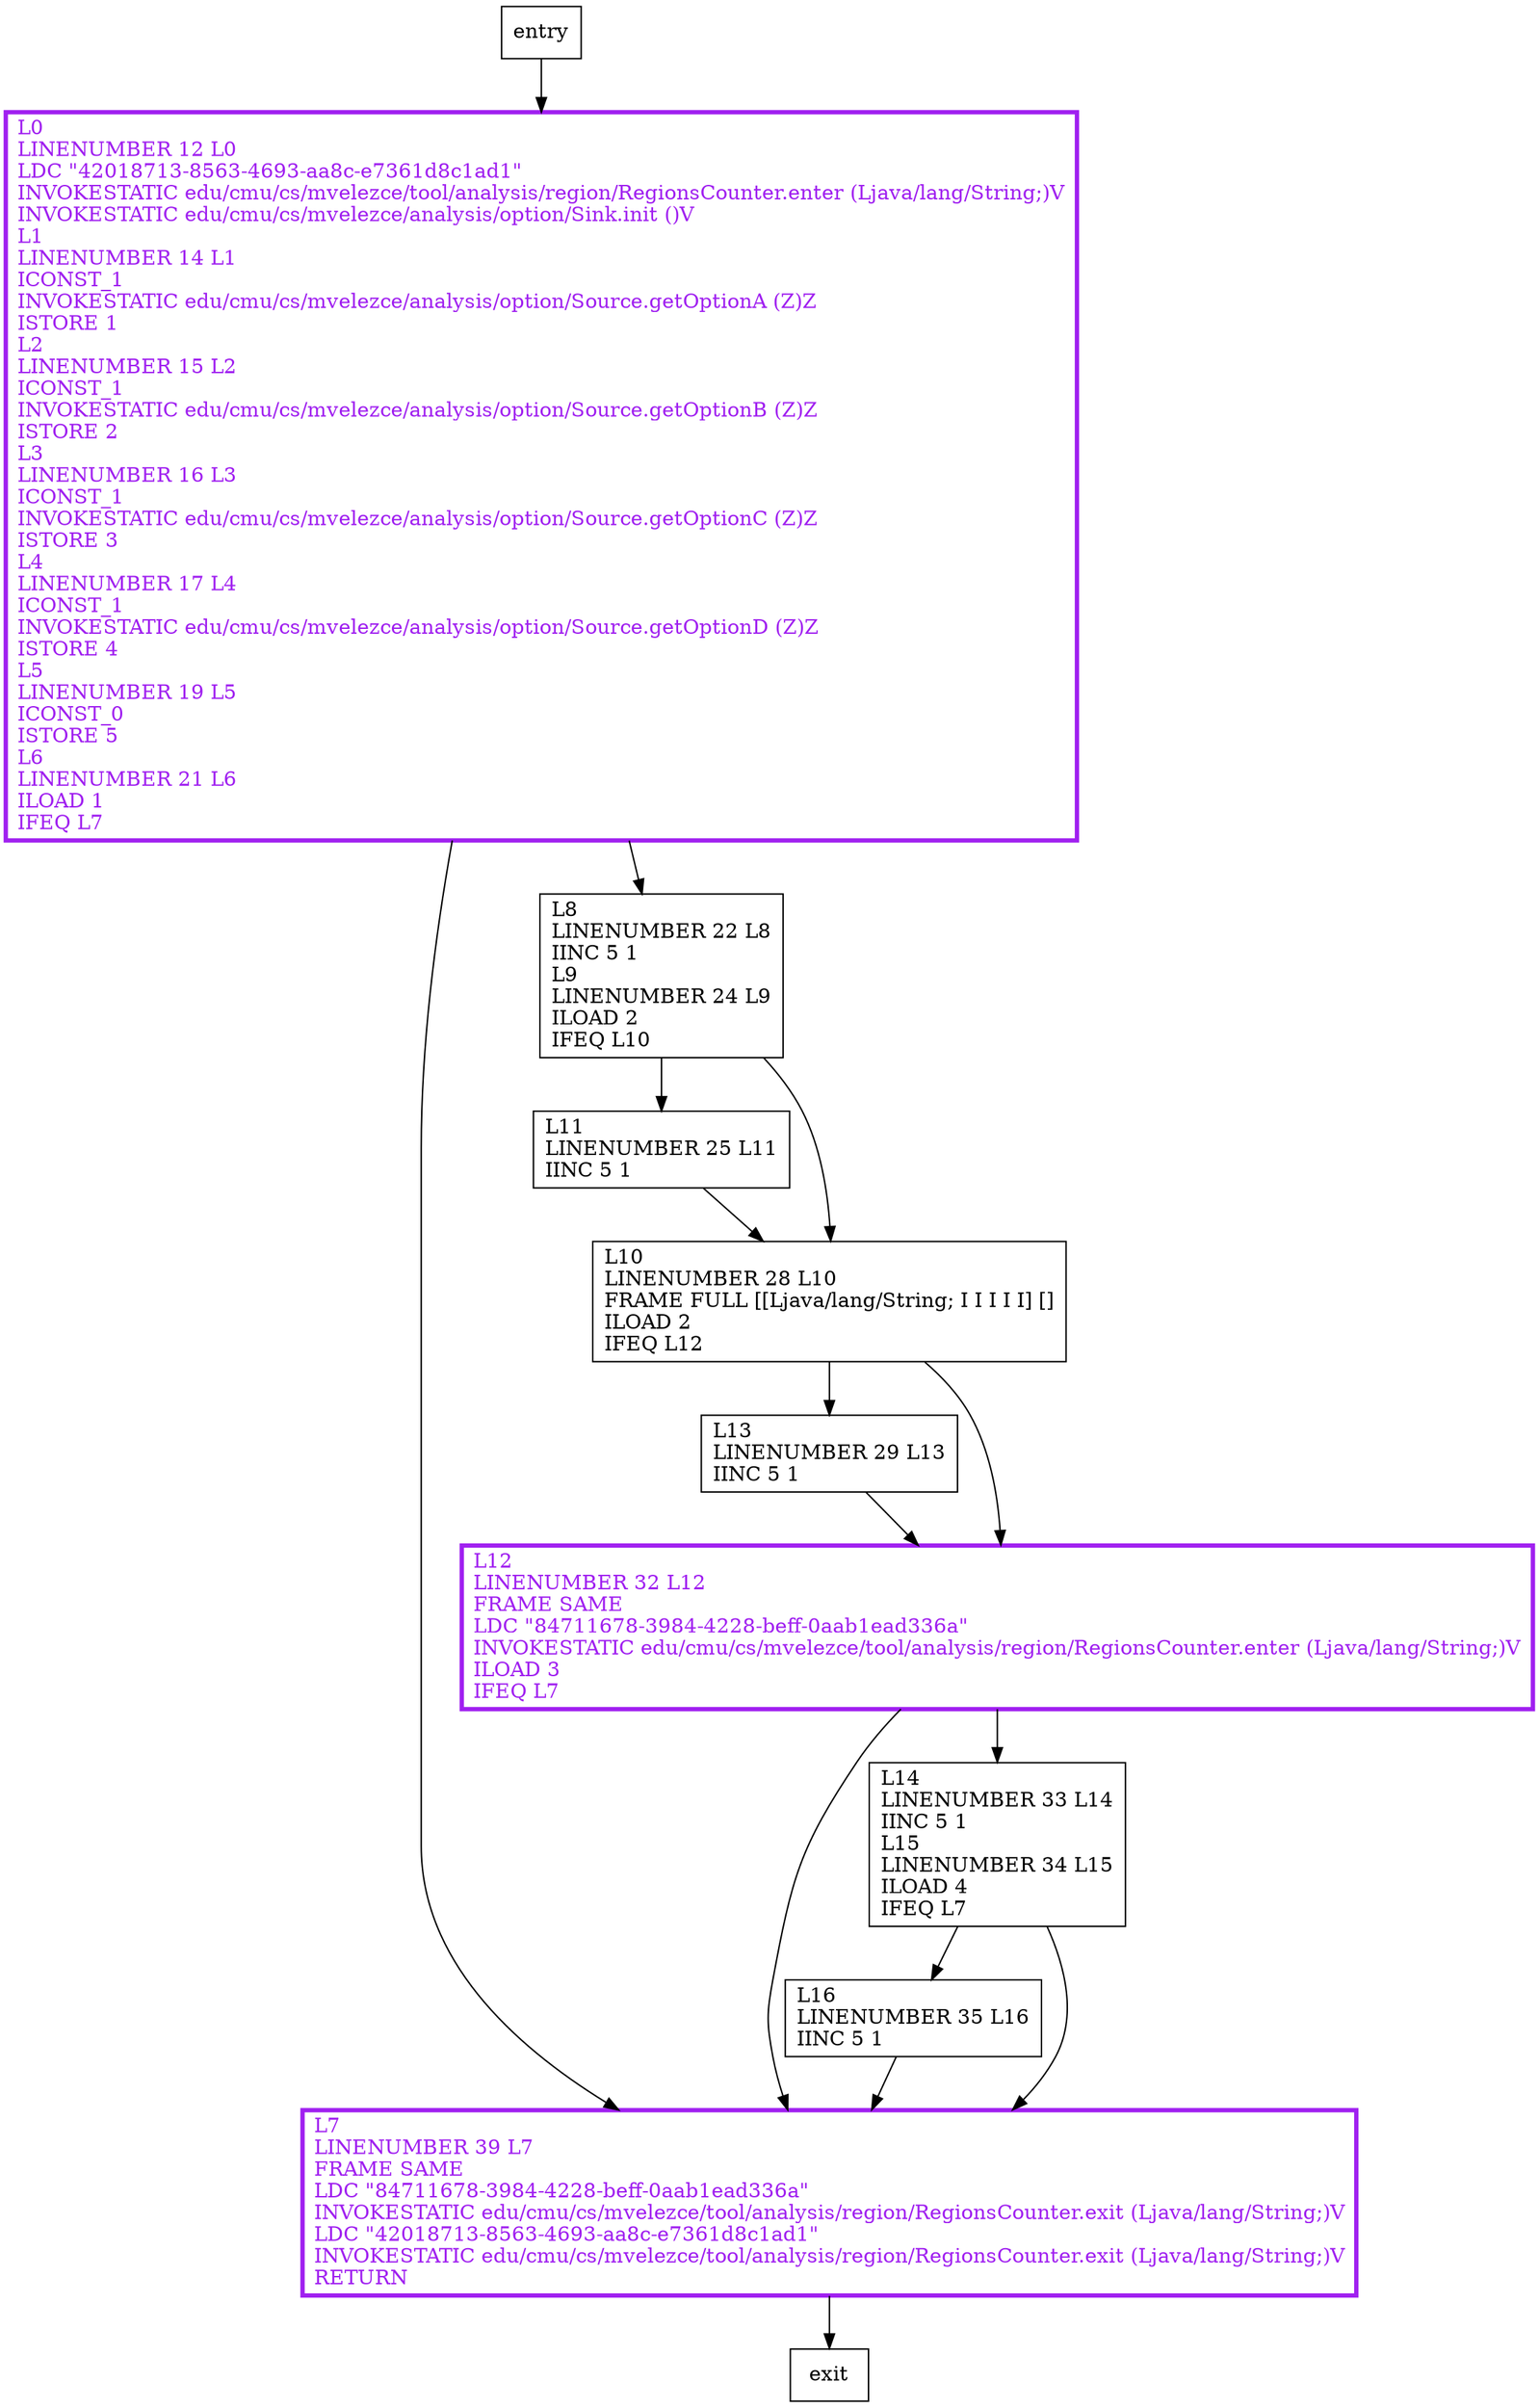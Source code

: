 digraph main {
node [shape=record];
2142283335 [label="L0\lLINENUMBER 12 L0\lLDC \"42018713-8563-4693-aa8c-e7361d8c1ad1\"\lINVOKESTATIC edu/cmu/cs/mvelezce/tool/analysis/region/RegionsCounter.enter (Ljava/lang/String;)V\lINVOKESTATIC edu/cmu/cs/mvelezce/analysis/option/Sink.init ()V\lL1\lLINENUMBER 14 L1\lICONST_1\lINVOKESTATIC edu/cmu/cs/mvelezce/analysis/option/Source.getOptionA (Z)Z\lISTORE 1\lL2\lLINENUMBER 15 L2\lICONST_1\lINVOKESTATIC edu/cmu/cs/mvelezce/analysis/option/Source.getOptionB (Z)Z\lISTORE 2\lL3\lLINENUMBER 16 L3\lICONST_1\lINVOKESTATIC edu/cmu/cs/mvelezce/analysis/option/Source.getOptionC (Z)Z\lISTORE 3\lL4\lLINENUMBER 17 L4\lICONST_1\lINVOKESTATIC edu/cmu/cs/mvelezce/analysis/option/Source.getOptionD (Z)Z\lISTORE 4\lL5\lLINENUMBER 19 L5\lICONST_0\lISTORE 5\lL6\lLINENUMBER 21 L6\lILOAD 1\lIFEQ L7\l"];
376668882 [label="L11\lLINENUMBER 25 L11\lIINC 5 1\l"];
1641196047 [label="L13\lLINENUMBER 29 L13\lIINC 5 1\l"];
1536823170 [label="L16\lLINENUMBER 35 L16\lIINC 5 1\l"];
2074874165 [label="L7\lLINENUMBER 39 L7\lFRAME SAME\lLDC \"84711678-3984-4228-beff-0aab1ead336a\"\lINVOKESTATIC edu/cmu/cs/mvelezce/tool/analysis/region/RegionsCounter.exit (Ljava/lang/String;)V\lLDC \"42018713-8563-4693-aa8c-e7361d8c1ad1\"\lINVOKESTATIC edu/cmu/cs/mvelezce/tool/analysis/region/RegionsCounter.exit (Ljava/lang/String;)V\lRETURN\l"];
1812693898 [label="L10\lLINENUMBER 28 L10\lFRAME FULL [[Ljava/lang/String; I I I I I] []\lILOAD 2\lIFEQ L12\l"];
231546000 [label="L12\lLINENUMBER 32 L12\lFRAME SAME\lLDC \"84711678-3984-4228-beff-0aab1ead336a\"\lINVOKESTATIC edu/cmu/cs/mvelezce/tool/analysis/region/RegionsCounter.enter (Ljava/lang/String;)V\lILOAD 3\lIFEQ L7\l"];
1792066674 [label="L8\lLINENUMBER 22 L8\lIINC 5 1\lL9\lLINENUMBER 24 L9\lILOAD 2\lIFEQ L10\l"];
1366647404 [label="L14\lLINENUMBER 33 L14\lIINC 5 1\lL15\lLINENUMBER 34 L15\lILOAD 4\lIFEQ L7\l"];
entry;
exit;
2142283335 -> 2074874165;
2142283335 -> 1792066674;
376668882 -> 1812693898;
entry -> 2142283335;
1641196047 -> 231546000;
1536823170 -> 2074874165;
2074874165 -> exit;
1812693898 -> 1641196047;
1812693898 -> 231546000;
231546000 -> 2074874165;
231546000 -> 1366647404;
1792066674 -> 376668882;
1792066674 -> 1812693898;
1366647404 -> 1536823170;
1366647404 -> 2074874165;
2142283335[fontcolor="purple", penwidth=3, color="purple"];
2074874165[fontcolor="purple", penwidth=3, color="purple"];
231546000[fontcolor="purple", penwidth=3, color="purple"];
}
